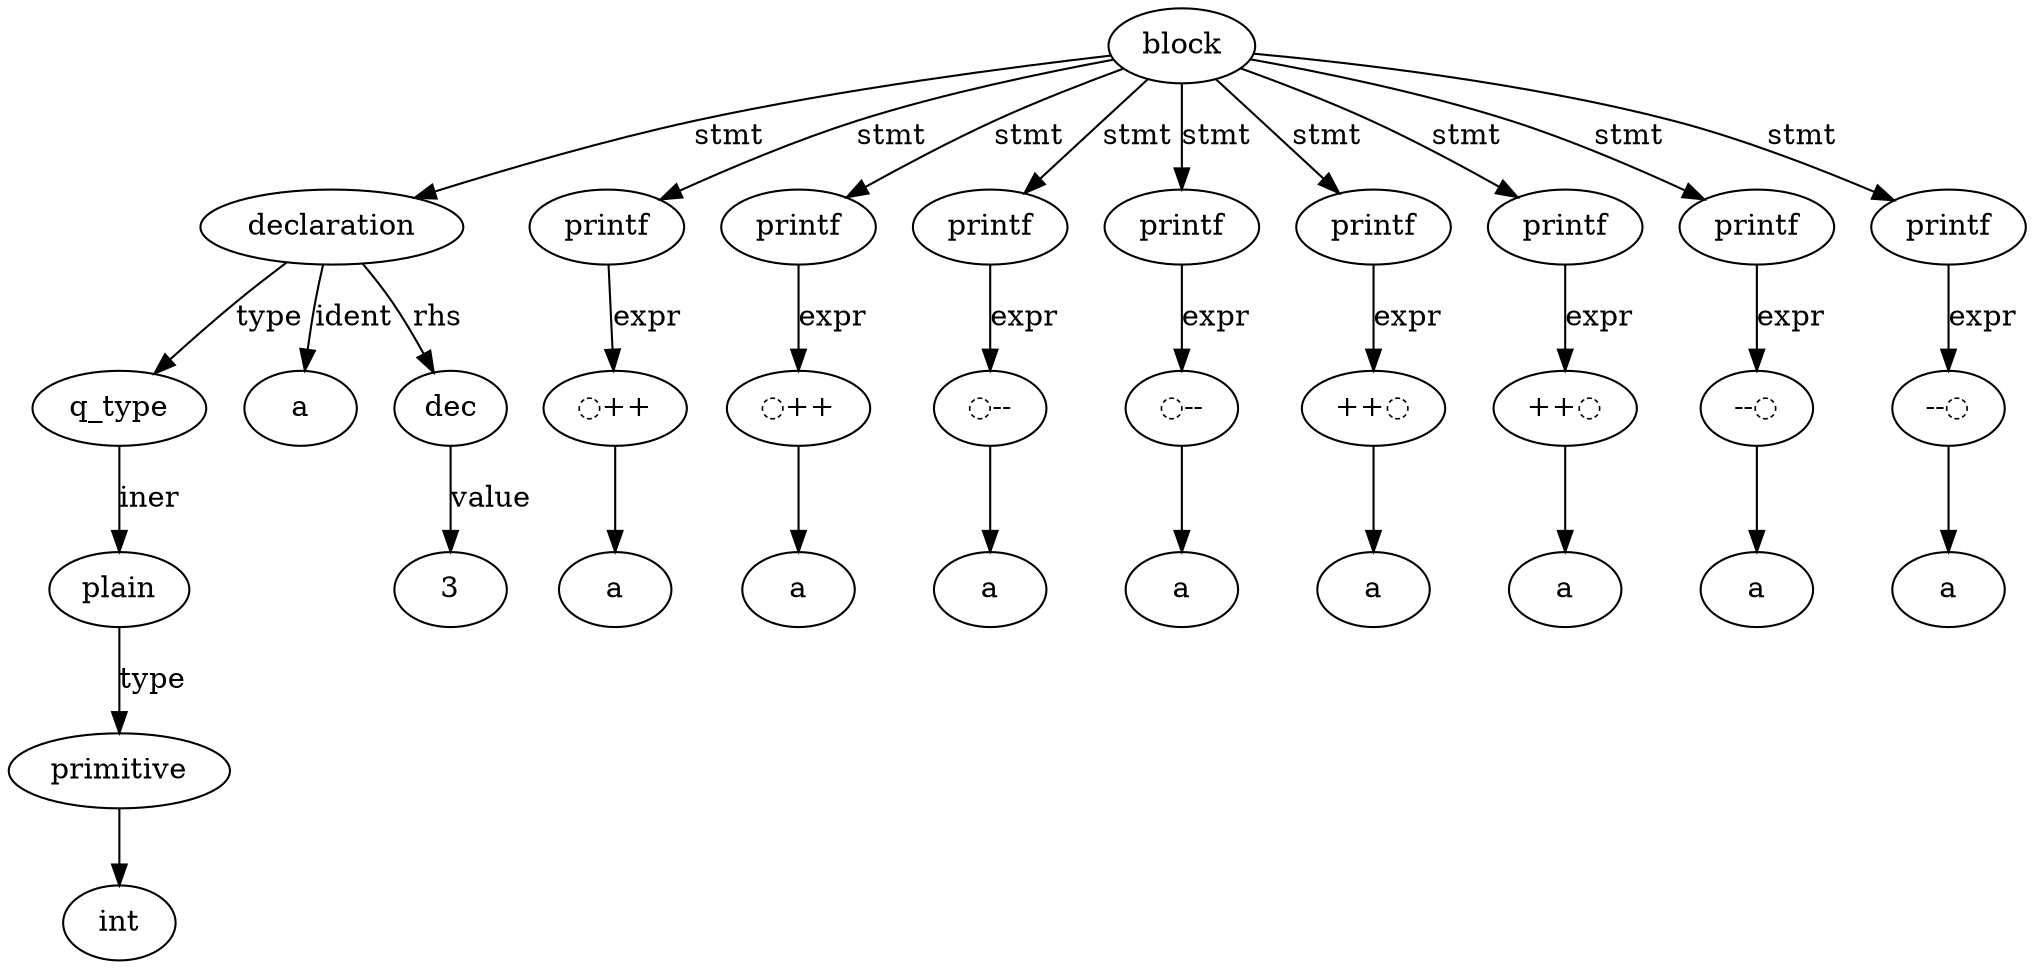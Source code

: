 digraph AST {
 ordering="out"
 "0" [label="block"];
 "0" -> "1" [label="stmt"];
 "1" [label="declaration"];
 "1" -> "2" [label="type"];
 "2" [label="q_type"];
 "2" -> "3" [label="iner"];
 "3" [label="plain"];
 "3" -> "4" [label="type"];
 "4" [label="primitive"];
 "4" -> "5" [label=""];
 "5" [label="int"];
 "1" -> "6" [label="ident"];
 "6" [label="a"];
 "1" -> "7" [label="rhs"];
 "7" [label="dec"];
 "7" -> "8" [label="value"];
 "8" [label="3"];
 "0" -> "9" [label="stmt"];
 "9" [label="printf"];
 "9" -> "10" [label="expr"];
 "10" [label="◌++"];
 "10" -> "11" [label=""];
 "11" [label="a"];
 "0" -> "12" [label="stmt"];
 "12" [label="printf"];
 "12" -> "13" [label="expr"];
 "13" [label="◌++"];
 "13" -> "14" [label=""];
 "14" [label="a"];
 "0" -> "15" [label="stmt"];
 "15" [label="printf"];
 "15" -> "16" [label="expr"];
 "16" [label="◌--"];
 "16" -> "17" [label=""];
 "17" [label="a"];
 "0" -> "18" [label="stmt"];
 "18" [label="printf"];
 "18" -> "19" [label="expr"];
 "19" [label="◌--"];
 "19" -> "20" [label=""];
 "20" [label="a"];
 "0" -> "21" [label="stmt"];
 "21" [label="printf"];
 "21" -> "22" [label="expr"];
 "22" [label="++◌"];
 "22" -> "23" [label=""];
 "23" [label="a"];
 "0" -> "24" [label="stmt"];
 "24" [label="printf"];
 "24" -> "25" [label="expr"];
 "25" [label="++◌"];
 "25" -> "26" [label=""];
 "26" [label="a"];
 "0" -> "27" [label="stmt"];
 "27" [label="printf"];
 "27" -> "28" [label="expr"];
 "28" [label="--◌"];
 "28" -> "29" [label=""];
 "29" [label="a"];
 "0" -> "30" [label="stmt"];
 "30" [label="printf"];
 "30" -> "31" [label="expr"];
 "31" [label="--◌"];
 "31" -> "32" [label=""];
 "32" [label="a"];
}
